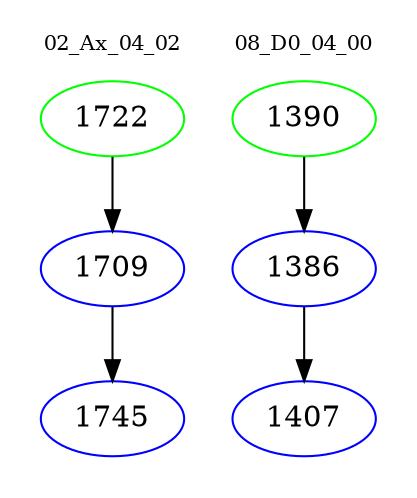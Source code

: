 digraph{
subgraph cluster_0 {
color = white
label = "02_Ax_04_02";
fontsize=10;
T0_1722 [label="1722", color="green"]
T0_1722 -> T0_1709 [color="black"]
T0_1709 [label="1709", color="blue"]
T0_1709 -> T0_1745 [color="black"]
T0_1745 [label="1745", color="blue"]
}
subgraph cluster_1 {
color = white
label = "08_D0_04_00";
fontsize=10;
T1_1390 [label="1390", color="green"]
T1_1390 -> T1_1386 [color="black"]
T1_1386 [label="1386", color="blue"]
T1_1386 -> T1_1407 [color="black"]
T1_1407 [label="1407", color="blue"]
}
}
